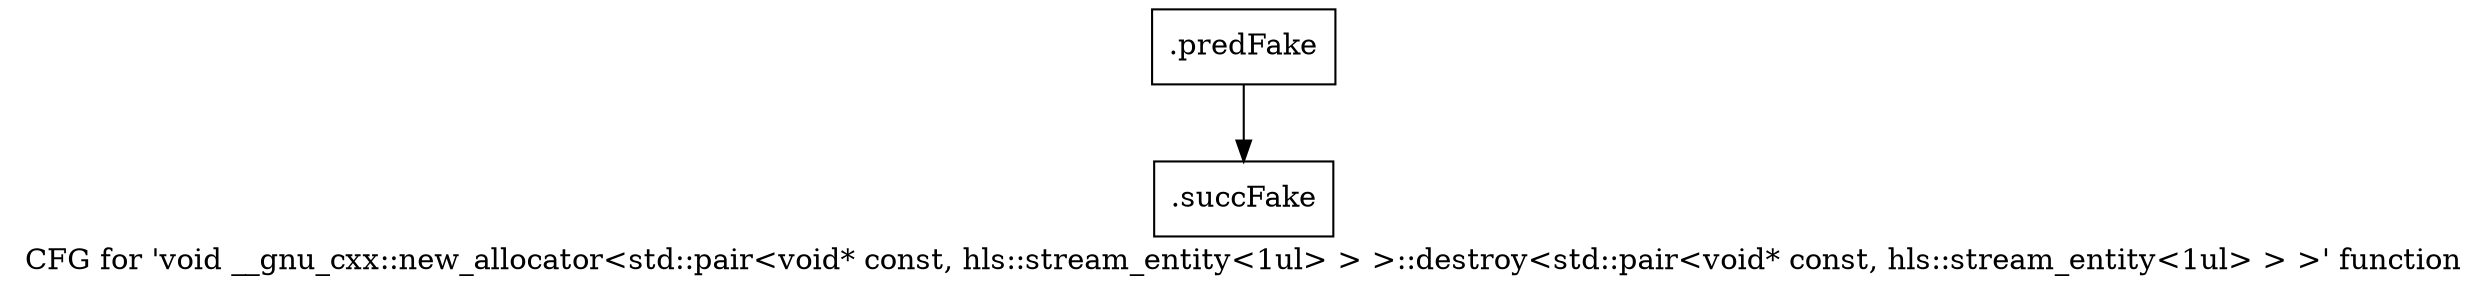 digraph "CFG for 'void __gnu_cxx::new_allocator\<std::pair\<void* const, hls::stream_entity\<1ul\> \> \>::destroy\<std::pair\<void* const, hls::stream_entity\<1ul\> \> \>' function" {
	label="CFG for 'void __gnu_cxx::new_allocator\<std::pair\<void* const, hls::stream_entity\<1ul\> \> \>::destroy\<std::pair\<void* const, hls::stream_entity\<1ul\> \> \>' function";

	Node0x51ed840 [shape=record,filename="",linenumber="",label="{.predFake}"];
	Node0x51ed840 -> Node0x52b4170[ callList="" memoryops="" filename="/home/akhilkushe/Xilinx/Vitis_HLS/2021.2/tps/lnx64/gcc-6.2.0/lib/gcc/x86_64-pc-linux-gnu/6.2.0/../../../../include/c++/6.2.0/ext/new_allocator.h" execusionnum="0"];
	Node0x52b4170 [shape=record,filename="/home/akhilkushe/Xilinx/Vitis_HLS/2021.2/tps/lnx64/gcc-6.2.0/lib/gcc/x86_64-pc-linux-gnu/6.2.0/../../../../include/c++/6.2.0/ext/new_allocator.h",linenumber="124",label="{.succFake}"];
}
